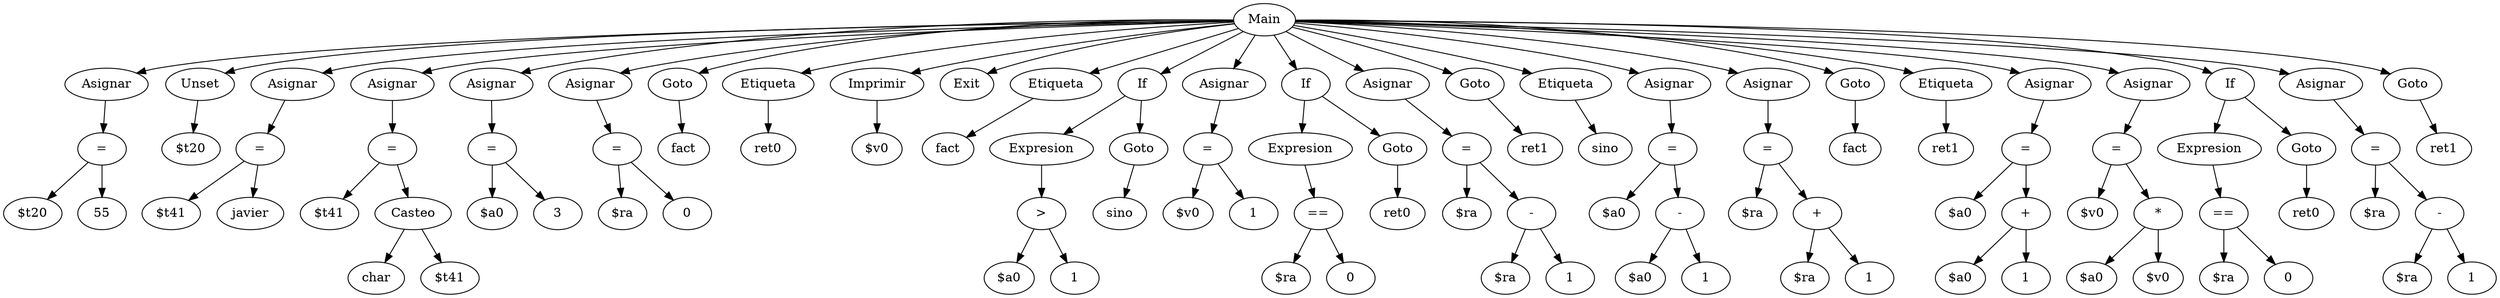 // The Round Table
digraph {
	A [label=Main]
	1 [label=Asignar]
	A -> 1
	2 [label="="]
	1 -> 2
	3 [label="$t20"]
	2 -> 3
	4 [label=55]
	2 -> 4
	5 [label=Unset]
	A -> 5
	6 [label="$t20"]
	5 -> 6
	7 [label=Asignar]
	A -> 7
	8 [label="="]
	7 -> 8
	9 [label="$t41"]
	8 -> 9
	10 [label=javier]
	8 -> 10
	11 [label=Asignar]
	A -> 11
	12 [label="="]
	11 -> 12
	13 [label="$t41"]
	12 -> 13
	14 [label=Casteo]
	12 -> 14
	15 [label=char]
	14 -> 15
	16 [label="$t41"]
	14 -> 16
	17 [label=Asignar]
	A -> 17
	18 [label="="]
	17 -> 18
	19 [label="$a0"]
	18 -> 19
	20 [label=3]
	18 -> 20
	21 [label=Asignar]
	A -> 21
	22 [label="="]
	21 -> 22
	23 [label="$ra"]
	22 -> 23
	24 [label=0]
	22 -> 24
	25 [label=Goto]
	A -> 25
	26 [label=fact]
	25 -> 26
	27 [label=Etiqueta]
	A -> 27
	28 [label=ret0]
	27 -> 28
	29 [label=Imprimir]
	A -> 29
	30 [label="$v0"]
	29 -> 30
	31 [label=Exit]
	A -> 31
	32 [label=Etiqueta]
	A -> 32
	33 [label=fact]
	32 -> 33
	34 [label=If]
	A -> 34
	35 [label=Expresion]
	34 -> 35
	36 [label=">"]
	35 -> 36
	37 [label="$a0"]
	36 -> 37
	38 [label=1]
	36 -> 38
	39 [label=Goto]
	34 -> 39
	40 [label=sino]
	39 -> 40
	41 [label=Asignar]
	A -> 41
	42 [label="="]
	41 -> 42
	43 [label="$v0"]
	42 -> 43
	44 [label=1]
	42 -> 44
	45 [label=If]
	A -> 45
	46 [label=Expresion]
	45 -> 46
	47 [label="=="]
	46 -> 47
	48 [label="$ra"]
	47 -> 48
	49 [label=0]
	47 -> 49
	50 [label=Goto]
	45 -> 50
	51 [label=ret0]
	50 -> 51
	52 [label=Asignar]
	A -> 52
	53 [label="="]
	52 -> 53
	54 [label="$ra"]
	53 -> 54
	55 [label="-"]
	53 -> 55
	56 [label="$ra"]
	55 -> 56
	57 [label=1]
	55 -> 57
	58 [label=Goto]
	A -> 58
	59 [label=ret1]
	58 -> 59
	60 [label=Etiqueta]
	A -> 60
	61 [label=sino]
	60 -> 61
	62 [label=Asignar]
	A -> 62
	63 [label="="]
	62 -> 63
	64 [label="$a0"]
	63 -> 64
	65 [label="-"]
	63 -> 65
	66 [label="$a0"]
	65 -> 66
	67 [label=1]
	65 -> 67
	68 [label=Asignar]
	A -> 68
	69 [label="="]
	68 -> 69
	70 [label="$ra"]
	69 -> 70
	71 [label="+"]
	69 -> 71
	72 [label="$ra"]
	71 -> 72
	73 [label=1]
	71 -> 73
	74 [label=Goto]
	A -> 74
	75 [label=fact]
	74 -> 75
	76 [label=Etiqueta]
	A -> 76
	77 [label=ret1]
	76 -> 77
	78 [label=Asignar]
	A -> 78
	79 [label="="]
	78 -> 79
	80 [label="$a0"]
	79 -> 80
	81 [label="+"]
	79 -> 81
	82 [label="$a0"]
	81 -> 82
	83 [label=1]
	81 -> 83
	84 [label=Asignar]
	A -> 84
	85 [label="="]
	84 -> 85
	86 [label="$v0"]
	85 -> 86
	87 [label="*"]
	85 -> 87
	88 [label="$a0"]
	87 -> 88
	89 [label="$v0"]
	87 -> 89
	90 [label=If]
	A -> 90
	91 [label=Expresion]
	90 -> 91
	92 [label="=="]
	91 -> 92
	93 [label="$ra"]
	92 -> 93
	94 [label=0]
	92 -> 94
	95 [label=Goto]
	90 -> 95
	96 [label=ret0]
	95 -> 96
	97 [label=Asignar]
	A -> 97
	98 [label="="]
	97 -> 98
	99 [label="$ra"]
	98 -> 99
	100 [label="-"]
	98 -> 100
	101 [label="$ra"]
	100 -> 101
	102 [label=1]
	100 -> 102
	103 [label=Goto]
	A -> 103
	104 [label=ret1]
	103 -> 104
}
